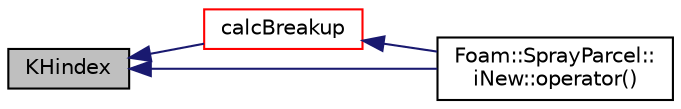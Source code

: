 digraph "KHindex"
{
  bgcolor="transparent";
  edge [fontname="Helvetica",fontsize="10",labelfontname="Helvetica",labelfontsize="10"];
  node [fontname="Helvetica",fontsize="10",shape=record];
  rankdir="LR";
  Node99 [label="KHindex",height=0.2,width=0.4,color="black", fillcolor="grey75", style="filled", fontcolor="black"];
  Node99 -> Node100 [dir="back",color="midnightblue",fontsize="10",style="solid",fontname="Helvetica"];
  Node100 [label="calcBreakup",height=0.2,width=0.4,color="red",URL="$a25665.html#a53aefcdd93050183a15b2b569718b38f",tooltip="Correct parcel properties according to breakup model. "];
  Node100 -> Node105 [dir="back",color="midnightblue",fontsize="10",style="solid",fontname="Helvetica"];
  Node105 [label="Foam::SprayParcel::\liNew::operator()",height=0.2,width=0.4,color="black",URL="$a25673.html#a91088952f4c10fdcd976f75ea537a07a"];
  Node99 -> Node105 [dir="back",color="midnightblue",fontsize="10",style="solid",fontname="Helvetica"];
}
